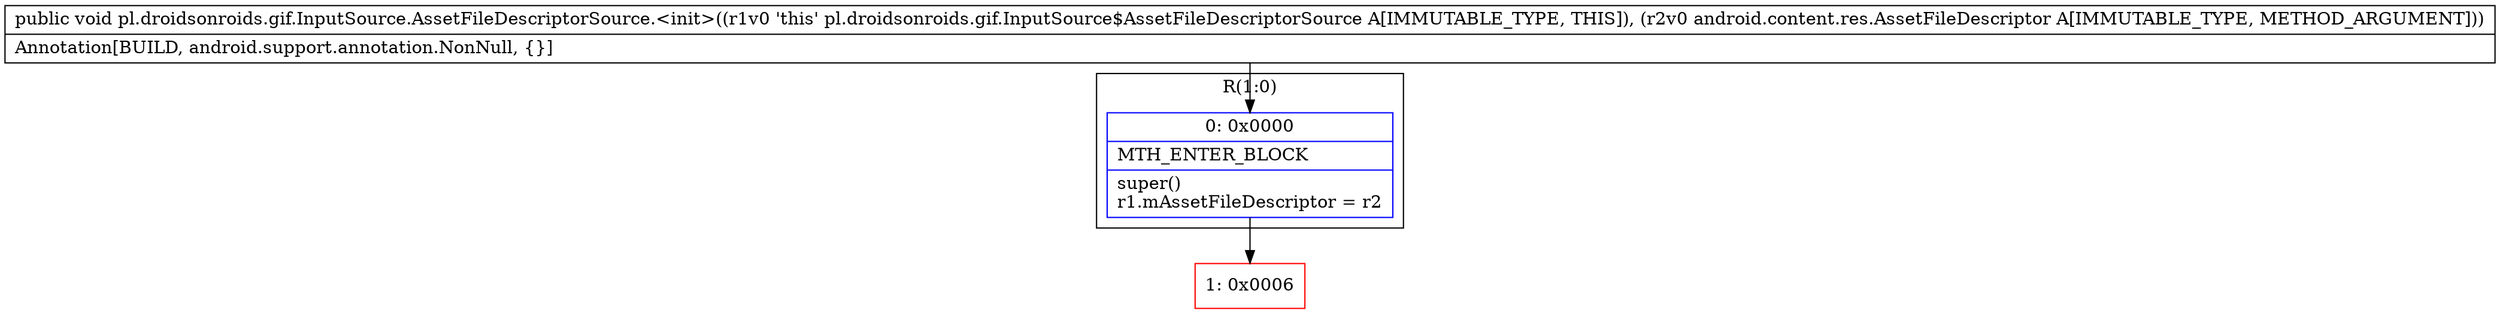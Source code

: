 digraph "CFG forpl.droidsonroids.gif.InputSource.AssetFileDescriptorSource.\<init\>(Landroid\/content\/res\/AssetFileDescriptor;)V" {
subgraph cluster_Region_1150909844 {
label = "R(1:0)";
node [shape=record,color=blue];
Node_0 [shape=record,label="{0\:\ 0x0000|MTH_ENTER_BLOCK\l|super()\lr1.mAssetFileDescriptor = r2\l}"];
}
Node_1 [shape=record,color=red,label="{1\:\ 0x0006}"];
MethodNode[shape=record,label="{public void pl.droidsonroids.gif.InputSource.AssetFileDescriptorSource.\<init\>((r1v0 'this' pl.droidsonroids.gif.InputSource$AssetFileDescriptorSource A[IMMUTABLE_TYPE, THIS]), (r2v0 android.content.res.AssetFileDescriptor A[IMMUTABLE_TYPE, METHOD_ARGUMENT]))  | Annotation[BUILD, android.support.annotation.NonNull, \{\}]\l}"];
MethodNode -> Node_0;
Node_0 -> Node_1;
}

